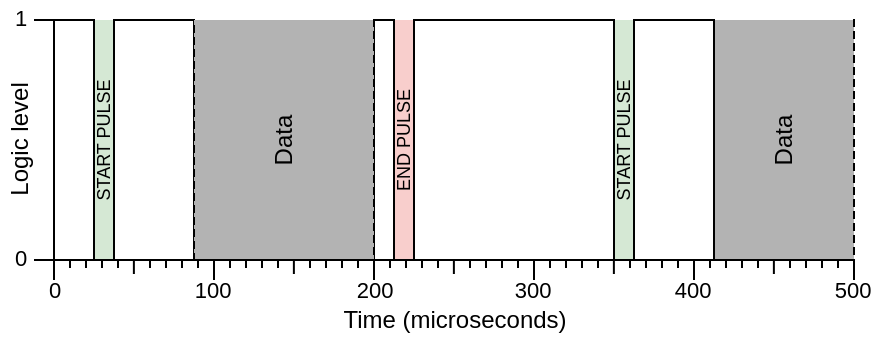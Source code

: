 <mxfile version="12.9.13" type="device"><diagram id="-LvSKuETzAvI5EUrZ2tX" name="Page-1"><mxGraphModel dx="632" dy="482" grid="1" gridSize="2" guides="1" tooltips="1" connect="1" arrows="1" fold="1" page="1" pageScale="1" pageWidth="827" pageHeight="1169" math="0" shadow="0"><root><mxCell id="0"/><mxCell id="1" parent="0"/><mxCell id="rDT69TFVrw3Ahm_1DX8v-24" value="Data" style="shape=partialRectangle;whiteSpace=wrap;html=1;bottom=0;right=1;left=1;top=1;fillColor=#B3B3B3;routingCenterX=-0.5;shadow=0;strokeColor=#000000;rotation=0;horizontal=0;direction=west;dashed=1;" vertex="1" parent="1"><mxGeometry x="410" y="160" width="70" height="120" as="geometry"/></mxCell><mxCell id="rDT69TFVrw3Ahm_1DX8v-3" value="" style="shape=partialRectangle;whiteSpace=wrap;html=1;bottom=1;right=1;left=1;top=0;fillColor=#FFFFFF;routingCenterX=-0.5;shadow=0;strokeColor=#000000;rotation=0;horizontal=1;direction=west;" vertex="1" parent="1"><mxGeometry x="80" y="160" width="20" height="120" as="geometry"/></mxCell><mxCell id="rDT69TFVrw3Ahm_1DX8v-4" value="START PULSE" style="shape=partialRectangle;whiteSpace=wrap;html=1;bottom=0;right=1;left=1;top=1;fillColor=#d5e8d4;routingCenterX=-0.5;shadow=0;strokeColor=#000000;rotation=0;horizontal=0;direction=west;fontSize=9;" vertex="1" parent="1"><mxGeometry x="100" y="160" width="10" height="120" as="geometry"/></mxCell><mxCell id="rDT69TFVrw3Ahm_1DX8v-5" value="" style="shape=partialRectangle;whiteSpace=wrap;html=1;bottom=1;right=1;left=1;top=0;fillColor=#FFFFFF;routingCenterX=-0.5;shadow=0;strokeColor=#000000;rotation=0;horizontal=1;direction=west;" vertex="1" parent="1"><mxGeometry x="110" y="160" width="40" height="120" as="geometry"/></mxCell><mxCell id="rDT69TFVrw3Ahm_1DX8v-8" value="" style="shape=partialRectangle;whiteSpace=wrap;html=1;bottom=1;right=1;left=1;top=0;fillColor=#FFFFFF;routingCenterX=-0.5;shadow=0;strokeColor=#000000;rotation=0;horizontal=1;direction=west;" vertex="1" parent="1"><mxGeometry x="240" y="160" width="10" height="120" as="geometry"/></mxCell><mxCell id="rDT69TFVrw3Ahm_1DX8v-10" value="" style="shape=partialRectangle;whiteSpace=wrap;html=1;bottom=1;right=1;left=1;top=0;fillColor=#FFFFFF;routingCenterX=-0.5;shadow=0;strokeColor=#000000;rotation=0;horizontal=1;direction=west;" vertex="1" parent="1"><mxGeometry x="260" y="160" width="100" height="120" as="geometry"/></mxCell><mxCell id="rDT69TFVrw3Ahm_1DX8v-12" value="" style="shape=partialRectangle;whiteSpace=wrap;html=1;bottom=1;right=1;left=1;top=0;fillColor=#FFFFFF;routingCenterX=-0.5;shadow=0;strokeColor=#000000;rotation=0;horizontal=1;direction=west;" vertex="1" parent="1"><mxGeometry x="370" y="160" width="40" height="120" as="geometry"/></mxCell><mxCell id="rDT69TFVrw3Ahm_1DX8v-21" value="Data" style="shape=partialRectangle;whiteSpace=wrap;html=1;bottom=0;right=1;left=1;top=1;fillColor=#B3B3B3;routingCenterX=-0.5;shadow=0;strokeColor=#000000;rotation=0;horizontal=0;direction=west;dashed=1;" vertex="1" parent="1"><mxGeometry x="150" y="160" width="90" height="120" as="geometry"/></mxCell><mxCell id="rDT69TFVrw3Ahm_1DX8v-22" value="END PULSE" style="shape=partialRectangle;whiteSpace=wrap;html=1;bottom=0;right=1;left=1;top=1;fillColor=#f8cecc;routingCenterX=-0.5;shadow=0;strokeColor=#000000;rotation=0;horizontal=0;direction=west;fontSize=9;" vertex="1" parent="1"><mxGeometry x="250" y="160" width="10" height="120" as="geometry"/></mxCell><mxCell id="rDT69TFVrw3Ahm_1DX8v-23" value="START PULSE" style="shape=partialRectangle;whiteSpace=wrap;html=1;bottom=0;right=1;left=1;top=1;fillColor=#d5e8d4;routingCenterX=-0.5;shadow=0;strokeColor=#000000;rotation=0;horizontal=0;direction=west;verticalAlign=middle;fontSize=9;" vertex="1" parent="1"><mxGeometry x="360" y="160" width="10" height="120" as="geometry"/></mxCell><mxCell id="rDT69TFVrw3Ahm_1DX8v-25" value="" style="shape=crossbar;whiteSpace=wrap;html=1;rounded=1;strokeColor=#000000;fillColor=#B3B3B3;rotation=-90;" vertex="1" parent="1"><mxGeometry x="20" y="210" width="120" height="20" as="geometry"/></mxCell><mxCell id="rDT69TFVrw3Ahm_1DX8v-45" value="" style="group" vertex="1" connectable="0" parent="1"><mxGeometry x="80" y="279.5" width="80" height="10.5" as="geometry"/></mxCell><mxCell id="rDT69TFVrw3Ahm_1DX8v-30" value="" style="endArrow=none;html=1;fontSize=11;" edge="1" parent="rDT69TFVrw3Ahm_1DX8v-45"><mxGeometry width="50" height="50" relative="1" as="geometry"><mxPoint x="24" y="4.5" as="sourcePoint"/><mxPoint x="24.0" y="0.5" as="targetPoint"/></mxGeometry></mxCell><mxCell id="rDT69TFVrw3Ahm_1DX8v-32" value="" style="endArrow=none;html=1;fontSize=11;endSize=6;startSize=6;" edge="1" parent="rDT69TFVrw3Ahm_1DX8v-45"><mxGeometry width="50" height="50" relative="1" as="geometry"><mxPoint x="39.94" y="7.5" as="sourcePoint"/><mxPoint x="39.94" y="0.5" as="targetPoint"/></mxGeometry></mxCell><mxCell id="rDT69TFVrw3Ahm_1DX8v-33" value="" style="endArrow=none;html=1;fontSize=11;" edge="1" parent="rDT69TFVrw3Ahm_1DX8v-45"><mxGeometry width="50" height="50" relative="1" as="geometry"><mxPoint y="0.5" as="sourcePoint"/><mxPoint x="80" y="0.5" as="targetPoint"/></mxGeometry></mxCell><mxCell id="rDT69TFVrw3Ahm_1DX8v-34" value="" style="endArrow=none;html=1;fontSize=11;" edge="1" parent="rDT69TFVrw3Ahm_1DX8v-45"><mxGeometry width="50" height="50" relative="1" as="geometry"><mxPoint y="10.5" as="sourcePoint"/><mxPoint as="targetPoint"/></mxGeometry></mxCell><mxCell id="rDT69TFVrw3Ahm_1DX8v-36" value="" style="endArrow=none;html=1;fontSize=11;" edge="1" parent="rDT69TFVrw3Ahm_1DX8v-45"><mxGeometry width="50" height="50" relative="1" as="geometry"><mxPoint x="32" y="4.5" as="sourcePoint"/><mxPoint x="32.0" y="0.5" as="targetPoint"/></mxGeometry></mxCell><mxCell id="rDT69TFVrw3Ahm_1DX8v-38" value="" style="endArrow=none;html=1;fontSize=11;" edge="1" parent="rDT69TFVrw3Ahm_1DX8v-45"><mxGeometry width="50" height="50" relative="1" as="geometry"><mxPoint x="16" y="4.5" as="sourcePoint"/><mxPoint x="16.0" y="0.5" as="targetPoint"/></mxGeometry></mxCell><mxCell id="rDT69TFVrw3Ahm_1DX8v-39" value="" style="endArrow=none;html=1;fontSize=11;" edge="1" parent="rDT69TFVrw3Ahm_1DX8v-45"><mxGeometry width="50" height="50" relative="1" as="geometry"><mxPoint x="8" y="4.5" as="sourcePoint"/><mxPoint x="8.0" y="0.5" as="targetPoint"/></mxGeometry></mxCell><mxCell id="rDT69TFVrw3Ahm_1DX8v-40" value="" style="endArrow=none;html=1;fontSize=11;" edge="1" parent="rDT69TFVrw3Ahm_1DX8v-45"><mxGeometry width="50" height="50" relative="1" as="geometry"><mxPoint x="80" y="10.5" as="sourcePoint"/><mxPoint x="80" as="targetPoint"/></mxGeometry></mxCell><mxCell id="rDT69TFVrw3Ahm_1DX8v-41" value="" style="endArrow=none;html=1;fontSize=11;" edge="1" parent="rDT69TFVrw3Ahm_1DX8v-45"><mxGeometry width="50" height="50" relative="1" as="geometry"><mxPoint x="64" y="4.5" as="sourcePoint"/><mxPoint x="64.0" y="0.5" as="targetPoint"/></mxGeometry></mxCell><mxCell id="rDT69TFVrw3Ahm_1DX8v-42" value="" style="endArrow=none;html=1;fontSize=11;" edge="1" parent="rDT69TFVrw3Ahm_1DX8v-45"><mxGeometry width="50" height="50" relative="1" as="geometry"><mxPoint x="72" y="4.5" as="sourcePoint"/><mxPoint x="72.0" y="0.5" as="targetPoint"/></mxGeometry></mxCell><mxCell id="rDT69TFVrw3Ahm_1DX8v-43" value="" style="endArrow=none;html=1;fontSize=11;" edge="1" parent="rDT69TFVrw3Ahm_1DX8v-45"><mxGeometry width="50" height="50" relative="1" as="geometry"><mxPoint x="56" y="4.5" as="sourcePoint"/><mxPoint x="56.0" y="0.5" as="targetPoint"/></mxGeometry></mxCell><mxCell id="rDT69TFVrw3Ahm_1DX8v-44" value="" style="endArrow=none;html=1;fontSize=11;" edge="1" parent="rDT69TFVrw3Ahm_1DX8v-45"><mxGeometry width="50" height="50" relative="1" as="geometry"><mxPoint x="48" y="4.5" as="sourcePoint"/><mxPoint x="48.0" y="0.5" as="targetPoint"/></mxGeometry></mxCell><mxCell id="rDT69TFVrw3Ahm_1DX8v-47" value="" style="group" vertex="1" connectable="0" parent="1"><mxGeometry x="160" y="279.5" width="80" height="10.5" as="geometry"/></mxCell><mxCell id="rDT69TFVrw3Ahm_1DX8v-48" value="" style="endArrow=none;html=1;fontSize=11;" edge="1" parent="rDT69TFVrw3Ahm_1DX8v-47"><mxGeometry width="50" height="50" relative="1" as="geometry"><mxPoint x="24" y="4.5" as="sourcePoint"/><mxPoint x="24.0" y="0.5" as="targetPoint"/></mxGeometry></mxCell><mxCell id="rDT69TFVrw3Ahm_1DX8v-49" value="" style="endArrow=none;html=1;fontSize=11;endSize=6;startSize=6;" edge="1" parent="rDT69TFVrw3Ahm_1DX8v-47"><mxGeometry width="50" height="50" relative="1" as="geometry"><mxPoint x="39.94" y="7.5" as="sourcePoint"/><mxPoint x="39.94" y="0.5" as="targetPoint"/></mxGeometry></mxCell><mxCell id="rDT69TFVrw3Ahm_1DX8v-50" value="" style="endArrow=none;html=1;fontSize=11;" edge="1" parent="rDT69TFVrw3Ahm_1DX8v-47"><mxGeometry width="50" height="50" relative="1" as="geometry"><mxPoint y="0.5" as="sourcePoint"/><mxPoint x="80" y="0.5" as="targetPoint"/></mxGeometry></mxCell><mxCell id="rDT69TFVrw3Ahm_1DX8v-51" value="" style="endArrow=none;html=1;fontSize=11;" edge="1" parent="rDT69TFVrw3Ahm_1DX8v-47"><mxGeometry width="50" height="50" relative="1" as="geometry"><mxPoint y="10.5" as="sourcePoint"/><mxPoint as="targetPoint"/></mxGeometry></mxCell><mxCell id="rDT69TFVrw3Ahm_1DX8v-52" value="" style="endArrow=none;html=1;fontSize=11;" edge="1" parent="rDT69TFVrw3Ahm_1DX8v-47"><mxGeometry width="50" height="50" relative="1" as="geometry"><mxPoint x="32" y="4.5" as="sourcePoint"/><mxPoint x="32.0" y="0.5" as="targetPoint"/></mxGeometry></mxCell><mxCell id="rDT69TFVrw3Ahm_1DX8v-53" value="" style="endArrow=none;html=1;fontSize=11;" edge="1" parent="rDT69TFVrw3Ahm_1DX8v-47"><mxGeometry width="50" height="50" relative="1" as="geometry"><mxPoint x="16" y="4.5" as="sourcePoint"/><mxPoint x="16.0" y="0.5" as="targetPoint"/></mxGeometry></mxCell><mxCell id="rDT69TFVrw3Ahm_1DX8v-54" value="" style="endArrow=none;html=1;fontSize=11;" edge="1" parent="rDT69TFVrw3Ahm_1DX8v-47"><mxGeometry width="50" height="50" relative="1" as="geometry"><mxPoint x="8" y="4.5" as="sourcePoint"/><mxPoint x="8.0" y="0.5" as="targetPoint"/></mxGeometry></mxCell><mxCell id="rDT69TFVrw3Ahm_1DX8v-55" value="" style="endArrow=none;html=1;fontSize=11;" edge="1" parent="rDT69TFVrw3Ahm_1DX8v-47"><mxGeometry width="50" height="50" relative="1" as="geometry"><mxPoint x="80" y="10.5" as="sourcePoint"/><mxPoint x="80" as="targetPoint"/></mxGeometry></mxCell><mxCell id="rDT69TFVrw3Ahm_1DX8v-56" value="" style="endArrow=none;html=1;fontSize=11;" edge="1" parent="rDT69TFVrw3Ahm_1DX8v-47"><mxGeometry width="50" height="50" relative="1" as="geometry"><mxPoint x="64" y="4.5" as="sourcePoint"/><mxPoint x="64.0" y="0.5" as="targetPoint"/></mxGeometry></mxCell><mxCell id="rDT69TFVrw3Ahm_1DX8v-57" value="" style="endArrow=none;html=1;fontSize=11;" edge="1" parent="rDT69TFVrw3Ahm_1DX8v-47"><mxGeometry width="50" height="50" relative="1" as="geometry"><mxPoint x="72" y="4.5" as="sourcePoint"/><mxPoint x="72.0" y="0.5" as="targetPoint"/></mxGeometry></mxCell><mxCell id="rDT69TFVrw3Ahm_1DX8v-58" value="" style="endArrow=none;html=1;fontSize=11;" edge="1" parent="rDT69TFVrw3Ahm_1DX8v-47"><mxGeometry width="50" height="50" relative="1" as="geometry"><mxPoint x="56" y="4.5" as="sourcePoint"/><mxPoint x="56.0" y="0.5" as="targetPoint"/></mxGeometry></mxCell><mxCell id="rDT69TFVrw3Ahm_1DX8v-59" value="" style="endArrow=none;html=1;fontSize=11;" edge="1" parent="rDT69TFVrw3Ahm_1DX8v-47"><mxGeometry width="50" height="50" relative="1" as="geometry"><mxPoint x="48" y="4.5" as="sourcePoint"/><mxPoint x="48.0" y="0.5" as="targetPoint"/></mxGeometry></mxCell><mxCell id="rDT69TFVrw3Ahm_1DX8v-60" value="" style="group" vertex="1" connectable="0" parent="1"><mxGeometry x="240" y="279.5" width="80" height="10.5" as="geometry"/></mxCell><mxCell id="rDT69TFVrw3Ahm_1DX8v-61" value="" style="endArrow=none;html=1;fontSize=11;" edge="1" parent="rDT69TFVrw3Ahm_1DX8v-60"><mxGeometry width="50" height="50" relative="1" as="geometry"><mxPoint x="24" y="4.5" as="sourcePoint"/><mxPoint x="24.0" y="0.5" as="targetPoint"/></mxGeometry></mxCell><mxCell id="rDT69TFVrw3Ahm_1DX8v-62" value="" style="endArrow=none;html=1;fontSize=11;endSize=6;startSize=6;" edge="1" parent="rDT69TFVrw3Ahm_1DX8v-60"><mxGeometry width="50" height="50" relative="1" as="geometry"><mxPoint x="39.94" y="7.5" as="sourcePoint"/><mxPoint x="39.94" y="0.5" as="targetPoint"/></mxGeometry></mxCell><mxCell id="rDT69TFVrw3Ahm_1DX8v-63" value="" style="endArrow=none;html=1;fontSize=11;" edge="1" parent="rDT69TFVrw3Ahm_1DX8v-60"><mxGeometry width="50" height="50" relative="1" as="geometry"><mxPoint y="0.5" as="sourcePoint"/><mxPoint x="80" y="0.5" as="targetPoint"/></mxGeometry></mxCell><mxCell id="rDT69TFVrw3Ahm_1DX8v-64" value="" style="endArrow=none;html=1;fontSize=11;" edge="1" parent="rDT69TFVrw3Ahm_1DX8v-60"><mxGeometry width="50" height="50" relative="1" as="geometry"><mxPoint y="10.5" as="sourcePoint"/><mxPoint as="targetPoint"/></mxGeometry></mxCell><mxCell id="rDT69TFVrw3Ahm_1DX8v-65" value="" style="endArrow=none;html=1;fontSize=11;" edge="1" parent="rDT69TFVrw3Ahm_1DX8v-60"><mxGeometry width="50" height="50" relative="1" as="geometry"><mxPoint x="32" y="4.5" as="sourcePoint"/><mxPoint x="32.0" y="0.5" as="targetPoint"/></mxGeometry></mxCell><mxCell id="rDT69TFVrw3Ahm_1DX8v-66" value="" style="endArrow=none;html=1;fontSize=11;" edge="1" parent="rDT69TFVrw3Ahm_1DX8v-60"><mxGeometry width="50" height="50" relative="1" as="geometry"><mxPoint x="16" y="4.5" as="sourcePoint"/><mxPoint x="16.0" y="0.5" as="targetPoint"/></mxGeometry></mxCell><mxCell id="rDT69TFVrw3Ahm_1DX8v-67" value="" style="endArrow=none;html=1;fontSize=11;" edge="1" parent="rDT69TFVrw3Ahm_1DX8v-60"><mxGeometry width="50" height="50" relative="1" as="geometry"><mxPoint x="8" y="4.5" as="sourcePoint"/><mxPoint x="8.0" y="0.5" as="targetPoint"/></mxGeometry></mxCell><mxCell id="rDT69TFVrw3Ahm_1DX8v-68" value="" style="endArrow=none;html=1;fontSize=11;" edge="1" parent="rDT69TFVrw3Ahm_1DX8v-60"><mxGeometry width="50" height="50" relative="1" as="geometry"><mxPoint x="80" y="10.5" as="sourcePoint"/><mxPoint x="80" as="targetPoint"/></mxGeometry></mxCell><mxCell id="rDT69TFVrw3Ahm_1DX8v-69" value="" style="endArrow=none;html=1;fontSize=11;" edge="1" parent="rDT69TFVrw3Ahm_1DX8v-60"><mxGeometry width="50" height="50" relative="1" as="geometry"><mxPoint x="64" y="4.5" as="sourcePoint"/><mxPoint x="64.0" y="0.5" as="targetPoint"/></mxGeometry></mxCell><mxCell id="rDT69TFVrw3Ahm_1DX8v-70" value="" style="endArrow=none;html=1;fontSize=11;" edge="1" parent="rDT69TFVrw3Ahm_1DX8v-60"><mxGeometry width="50" height="50" relative="1" as="geometry"><mxPoint x="72" y="4.5" as="sourcePoint"/><mxPoint x="72.0" y="0.5" as="targetPoint"/></mxGeometry></mxCell><mxCell id="rDT69TFVrw3Ahm_1DX8v-71" value="" style="endArrow=none;html=1;fontSize=11;" edge="1" parent="rDT69TFVrw3Ahm_1DX8v-60"><mxGeometry width="50" height="50" relative="1" as="geometry"><mxPoint x="56" y="4.5" as="sourcePoint"/><mxPoint x="56.0" y="0.5" as="targetPoint"/></mxGeometry></mxCell><mxCell id="rDT69TFVrw3Ahm_1DX8v-72" value="" style="endArrow=none;html=1;fontSize=11;" edge="1" parent="rDT69TFVrw3Ahm_1DX8v-60"><mxGeometry width="50" height="50" relative="1" as="geometry"><mxPoint x="48" y="4.5" as="sourcePoint"/><mxPoint x="48.0" y="0.5" as="targetPoint"/></mxGeometry></mxCell><mxCell id="rDT69TFVrw3Ahm_1DX8v-73" value="" style="group" vertex="1" connectable="0" parent="1"><mxGeometry x="320" y="279.5" width="80" height="10.5" as="geometry"/></mxCell><mxCell id="rDT69TFVrw3Ahm_1DX8v-74" value="" style="endArrow=none;html=1;fontSize=11;" edge="1" parent="rDT69TFVrw3Ahm_1DX8v-73"><mxGeometry width="50" height="50" relative="1" as="geometry"><mxPoint x="24" y="4.5" as="sourcePoint"/><mxPoint x="24.0" y="0.5" as="targetPoint"/></mxGeometry></mxCell><mxCell id="rDT69TFVrw3Ahm_1DX8v-75" value="" style="endArrow=none;html=1;fontSize=11;endSize=6;startSize=6;" edge="1" parent="rDT69TFVrw3Ahm_1DX8v-73"><mxGeometry width="50" height="50" relative="1" as="geometry"><mxPoint x="39.94" y="7.5" as="sourcePoint"/><mxPoint x="39.94" y="0.5" as="targetPoint"/></mxGeometry></mxCell><mxCell id="rDT69TFVrw3Ahm_1DX8v-76" value="" style="endArrow=none;html=1;fontSize=11;" edge="1" parent="rDT69TFVrw3Ahm_1DX8v-73"><mxGeometry width="50" height="50" relative="1" as="geometry"><mxPoint y="0.5" as="sourcePoint"/><mxPoint x="80" y="0.5" as="targetPoint"/></mxGeometry></mxCell><mxCell id="rDT69TFVrw3Ahm_1DX8v-77" value="" style="endArrow=none;html=1;fontSize=11;" edge="1" parent="rDT69TFVrw3Ahm_1DX8v-73"><mxGeometry width="50" height="50" relative="1" as="geometry"><mxPoint y="10.5" as="sourcePoint"/><mxPoint as="targetPoint"/></mxGeometry></mxCell><mxCell id="rDT69TFVrw3Ahm_1DX8v-78" value="" style="endArrow=none;html=1;fontSize=11;" edge="1" parent="rDT69TFVrw3Ahm_1DX8v-73"><mxGeometry width="50" height="50" relative="1" as="geometry"><mxPoint x="32" y="4.5" as="sourcePoint"/><mxPoint x="32.0" y="0.5" as="targetPoint"/></mxGeometry></mxCell><mxCell id="rDT69TFVrw3Ahm_1DX8v-79" value="" style="endArrow=none;html=1;fontSize=11;" edge="1" parent="rDT69TFVrw3Ahm_1DX8v-73"><mxGeometry width="50" height="50" relative="1" as="geometry"><mxPoint x="16" y="4.5" as="sourcePoint"/><mxPoint x="16.0" y="0.5" as="targetPoint"/></mxGeometry></mxCell><mxCell id="rDT69TFVrw3Ahm_1DX8v-80" value="" style="endArrow=none;html=1;fontSize=11;" edge="1" parent="rDT69TFVrw3Ahm_1DX8v-73"><mxGeometry width="50" height="50" relative="1" as="geometry"><mxPoint x="8" y="4.5" as="sourcePoint"/><mxPoint x="8.0" y="0.5" as="targetPoint"/></mxGeometry></mxCell><mxCell id="rDT69TFVrw3Ahm_1DX8v-81" value="" style="endArrow=none;html=1;fontSize=11;" edge="1" parent="rDT69TFVrw3Ahm_1DX8v-73"><mxGeometry width="50" height="50" relative="1" as="geometry"><mxPoint x="80" y="10.5" as="sourcePoint"/><mxPoint x="80" as="targetPoint"/></mxGeometry></mxCell><mxCell id="rDT69TFVrw3Ahm_1DX8v-82" value="" style="endArrow=none;html=1;fontSize=11;" edge="1" parent="rDT69TFVrw3Ahm_1DX8v-73"><mxGeometry width="50" height="50" relative="1" as="geometry"><mxPoint x="64" y="4.5" as="sourcePoint"/><mxPoint x="64.0" y="0.5" as="targetPoint"/></mxGeometry></mxCell><mxCell id="rDT69TFVrw3Ahm_1DX8v-83" value="" style="endArrow=none;html=1;fontSize=11;" edge="1" parent="rDT69TFVrw3Ahm_1DX8v-73"><mxGeometry width="50" height="50" relative="1" as="geometry"><mxPoint x="72" y="4.5" as="sourcePoint"/><mxPoint x="72.0" y="0.5" as="targetPoint"/></mxGeometry></mxCell><mxCell id="rDT69TFVrw3Ahm_1DX8v-84" value="" style="endArrow=none;html=1;fontSize=11;" edge="1" parent="rDT69TFVrw3Ahm_1DX8v-73"><mxGeometry width="50" height="50" relative="1" as="geometry"><mxPoint x="56" y="4.5" as="sourcePoint"/><mxPoint x="56.0" y="0.5" as="targetPoint"/></mxGeometry></mxCell><mxCell id="rDT69TFVrw3Ahm_1DX8v-85" value="" style="endArrow=none;html=1;fontSize=11;" edge="1" parent="rDT69TFVrw3Ahm_1DX8v-73"><mxGeometry width="50" height="50" relative="1" as="geometry"><mxPoint x="48" y="4.5" as="sourcePoint"/><mxPoint x="48.0" y="0.5" as="targetPoint"/></mxGeometry></mxCell><mxCell id="rDT69TFVrw3Ahm_1DX8v-86" value="" style="group" vertex="1" connectable="0" parent="1"><mxGeometry x="400" y="279.5" width="80" height="10.5" as="geometry"/></mxCell><mxCell id="rDT69TFVrw3Ahm_1DX8v-87" value="" style="endArrow=none;html=1;fontSize=11;" edge="1" parent="rDT69TFVrw3Ahm_1DX8v-86"><mxGeometry width="50" height="50" relative="1" as="geometry"><mxPoint x="24" y="4.5" as="sourcePoint"/><mxPoint x="24.0" y="0.5" as="targetPoint"/></mxGeometry></mxCell><mxCell id="rDT69TFVrw3Ahm_1DX8v-88" value="" style="endArrow=none;html=1;fontSize=11;endSize=6;startSize=6;" edge="1" parent="rDT69TFVrw3Ahm_1DX8v-86"><mxGeometry width="50" height="50" relative="1" as="geometry"><mxPoint x="39.94" y="7.5" as="sourcePoint"/><mxPoint x="39.94" y="0.5" as="targetPoint"/></mxGeometry></mxCell><mxCell id="rDT69TFVrw3Ahm_1DX8v-89" value="" style="endArrow=none;html=1;fontSize=11;" edge="1" parent="rDT69TFVrw3Ahm_1DX8v-86"><mxGeometry width="50" height="50" relative="1" as="geometry"><mxPoint y="0.5" as="sourcePoint"/><mxPoint x="80" y="0.5" as="targetPoint"/></mxGeometry></mxCell><mxCell id="rDT69TFVrw3Ahm_1DX8v-90" value="" style="endArrow=none;html=1;fontSize=11;" edge="1" parent="rDT69TFVrw3Ahm_1DX8v-86"><mxGeometry width="50" height="50" relative="1" as="geometry"><mxPoint y="10.5" as="sourcePoint"/><mxPoint as="targetPoint"/></mxGeometry></mxCell><mxCell id="rDT69TFVrw3Ahm_1DX8v-91" value="" style="endArrow=none;html=1;fontSize=11;" edge="1" parent="rDT69TFVrw3Ahm_1DX8v-86"><mxGeometry width="50" height="50" relative="1" as="geometry"><mxPoint x="32" y="4.5" as="sourcePoint"/><mxPoint x="32.0" y="0.5" as="targetPoint"/></mxGeometry></mxCell><mxCell id="rDT69TFVrw3Ahm_1DX8v-92" value="" style="endArrow=none;html=1;fontSize=11;" edge="1" parent="rDT69TFVrw3Ahm_1DX8v-86"><mxGeometry width="50" height="50" relative="1" as="geometry"><mxPoint x="16" y="4.5" as="sourcePoint"/><mxPoint x="16.0" y="0.5" as="targetPoint"/></mxGeometry></mxCell><mxCell id="rDT69TFVrw3Ahm_1DX8v-93" value="" style="endArrow=none;html=1;fontSize=11;" edge="1" parent="rDT69TFVrw3Ahm_1DX8v-86"><mxGeometry width="50" height="50" relative="1" as="geometry"><mxPoint x="8" y="4.5" as="sourcePoint"/><mxPoint x="8.0" y="0.5" as="targetPoint"/></mxGeometry></mxCell><mxCell id="rDT69TFVrw3Ahm_1DX8v-94" value="" style="endArrow=none;html=1;fontSize=11;" edge="1" parent="rDT69TFVrw3Ahm_1DX8v-86"><mxGeometry width="50" height="50" relative="1" as="geometry"><mxPoint x="80" y="10.5" as="sourcePoint"/><mxPoint x="80" as="targetPoint"/></mxGeometry></mxCell><mxCell id="rDT69TFVrw3Ahm_1DX8v-95" value="" style="endArrow=none;html=1;fontSize=11;" edge="1" parent="rDT69TFVrw3Ahm_1DX8v-86"><mxGeometry width="50" height="50" relative="1" as="geometry"><mxPoint x="64" y="4.5" as="sourcePoint"/><mxPoint x="64.0" y="0.5" as="targetPoint"/></mxGeometry></mxCell><mxCell id="rDT69TFVrw3Ahm_1DX8v-96" value="" style="endArrow=none;html=1;fontSize=11;" edge="1" parent="rDT69TFVrw3Ahm_1DX8v-86"><mxGeometry width="50" height="50" relative="1" as="geometry"><mxPoint x="72" y="4.5" as="sourcePoint"/><mxPoint x="72.0" y="0.5" as="targetPoint"/></mxGeometry></mxCell><mxCell id="rDT69TFVrw3Ahm_1DX8v-97" value="" style="endArrow=none;html=1;fontSize=11;" edge="1" parent="rDT69TFVrw3Ahm_1DX8v-86"><mxGeometry width="50" height="50" relative="1" as="geometry"><mxPoint x="56" y="4.5" as="sourcePoint"/><mxPoint x="56.0" y="0.5" as="targetPoint"/></mxGeometry></mxCell><mxCell id="rDT69TFVrw3Ahm_1DX8v-98" value="" style="endArrow=none;html=1;fontSize=11;" edge="1" parent="rDT69TFVrw3Ahm_1DX8v-86"><mxGeometry width="50" height="50" relative="1" as="geometry"><mxPoint x="48" y="4.5" as="sourcePoint"/><mxPoint x="48.0" y="0.5" as="targetPoint"/></mxGeometry></mxCell><mxCell id="rDT69TFVrw3Ahm_1DX8v-99" value="1" style="text;html=1;align=center;verticalAlign=middle;resizable=0;points=[];autosize=1;fontSize=11;" vertex="1" parent="1"><mxGeometry x="54" y="150" width="18" height="18" as="geometry"/></mxCell><mxCell id="rDT69TFVrw3Ahm_1DX8v-100" value="0" style="text;html=1;align=center;verticalAlign=middle;resizable=0;points=[];autosize=1;fontSize=11;" vertex="1" parent="1"><mxGeometry x="54" y="270" width="18" height="18" as="geometry"/></mxCell><mxCell id="rDT69TFVrw3Ahm_1DX8v-101" value="0" style="text;html=1;align=center;verticalAlign=middle;resizable=0;points=[];autosize=1;fontSize=11;" vertex="1" parent="1"><mxGeometry x="71" y="286" width="18" height="18" as="geometry"/></mxCell><mxCell id="rDT69TFVrw3Ahm_1DX8v-102" value="100&lt;br&gt;" style="text;html=1;align=center;verticalAlign=middle;resizable=0;points=[];autosize=1;fontSize=11;" vertex="1" parent="1"><mxGeometry x="144" y="286" width="30" height="18" as="geometry"/></mxCell><mxCell id="rDT69TFVrw3Ahm_1DX8v-103" value="200" style="text;html=1;align=center;verticalAlign=middle;resizable=0;points=[];autosize=1;fontSize=11;" vertex="1" parent="1"><mxGeometry x="225" y="286" width="30" height="18" as="geometry"/></mxCell><mxCell id="rDT69TFVrw3Ahm_1DX8v-105" value="300" style="text;html=1;align=center;verticalAlign=middle;resizable=0;points=[];autosize=1;fontSize=11;" vertex="1" parent="1"><mxGeometry x="304" y="286" width="30" height="18" as="geometry"/></mxCell><mxCell id="rDT69TFVrw3Ahm_1DX8v-106" value="400" style="text;html=1;align=center;verticalAlign=middle;resizable=0;points=[];autosize=1;fontSize=11;" vertex="1" parent="1"><mxGeometry x="384" y="286" width="30" height="18" as="geometry"/></mxCell><mxCell id="rDT69TFVrw3Ahm_1DX8v-107" value="500" style="text;html=1;align=center;verticalAlign=middle;resizable=0;points=[];autosize=1;fontSize=11;" vertex="1" parent="1"><mxGeometry x="464" y="286" width="30" height="18" as="geometry"/></mxCell><mxCell id="rDT69TFVrw3Ahm_1DX8v-110" value="Time (microseconds)" style="text;html=1;align=center;verticalAlign=middle;resizable=0;points=[];autosize=1;" vertex="1" parent="1"><mxGeometry x="218" y="300" width="124" height="20" as="geometry"/></mxCell><mxCell id="rDT69TFVrw3Ahm_1DX8v-111" value="Logic level" style="text;html=1;align=center;verticalAlign=middle;resizable=0;points=[];autosize=1;rotation=-90;" vertex="1" parent="1"><mxGeometry x="29" y="210" width="68" height="20" as="geometry"/></mxCell></root></mxGraphModel></diagram></mxfile>
